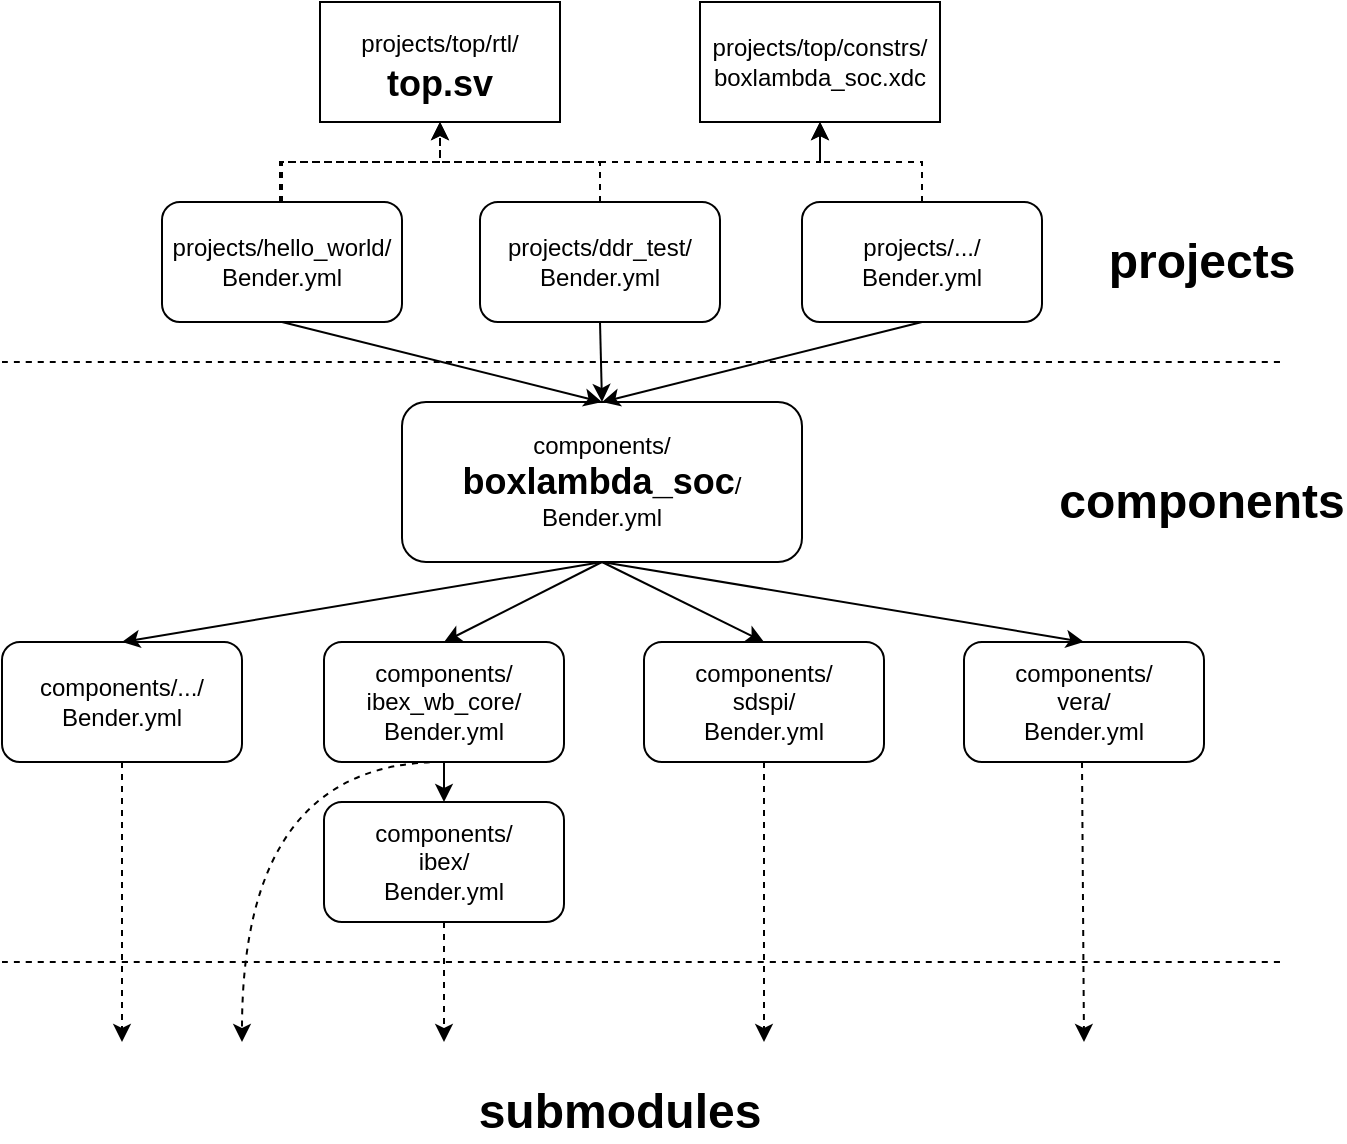 <mxfile version="19.0.3" type="device"><diagram id="vD6cmQ3MLj1Lhym_ptF8" name="Page-1"><mxGraphModel dx="1888" dy="1741" grid="1" gridSize="10" guides="1" tooltips="1" connect="1" arrows="1" fold="1" page="1" pageScale="1" pageWidth="850" pageHeight="1100" math="0" shadow="0"><root><mxCell id="0"/><mxCell id="1" parent="0"/><mxCell id="AYIg6Dj9uEM3NDUXBw64-1" value="components/&lt;br&gt;&lt;b&gt;&lt;font style=&quot;font-size: 18px;&quot;&gt;boxlambda_soc&lt;/font&gt;&lt;/b&gt;/&lt;br&gt;Bender.yml" style="rounded=1;whiteSpace=wrap;html=1;" parent="1" vertex="1"><mxGeometry x="160" y="120" width="200" height="80" as="geometry"/></mxCell><mxCell id="AYIg6Dj9uEM3NDUXBw64-2" value="projects/hello_world/&lt;br&gt;Bender.yml" style="rounded=1;whiteSpace=wrap;html=1;" parent="1" vertex="1"><mxGeometry x="40" y="20" width="120" height="60" as="geometry"/></mxCell><mxCell id="AYIg6Dj9uEM3NDUXBw64-3" value="" style="endArrow=classic;html=1;rounded=0;exitX=0.5;exitY=1;exitDx=0;exitDy=0;entryX=0.5;entryY=0;entryDx=0;entryDy=0;" parent="1" source="AYIg6Dj9uEM3NDUXBw64-2" target="AYIg6Dj9uEM3NDUXBw64-1" edge="1"><mxGeometry width="50" height="50" relative="1" as="geometry"><mxPoint x="279" y="330" as="sourcePoint"/><mxPoint x="329" y="280" as="targetPoint"/></mxGeometry></mxCell><mxCell id="AYIg6Dj9uEM3NDUXBw64-4" value="components/&lt;br&gt;ibex_wb_core/&lt;br&gt;Bender.yml" style="rounded=1;whiteSpace=wrap;html=1;" parent="1" vertex="1"><mxGeometry x="121" y="240" width="120" height="60" as="geometry"/></mxCell><mxCell id="AYIg6Dj9uEM3NDUXBw64-5" value="components/&lt;br&gt;sdspi/&lt;br&gt;Bender.yml" style="rounded=1;whiteSpace=wrap;html=1;" parent="1" vertex="1"><mxGeometry x="281" y="240" width="120" height="60" as="geometry"/></mxCell><mxCell id="AYIg6Dj9uEM3NDUXBw64-6" value="components/&lt;br&gt;vera/&lt;br&gt;Bender.yml" style="rounded=1;whiteSpace=wrap;html=1;" parent="1" vertex="1"><mxGeometry x="441" y="240" width="120" height="60" as="geometry"/></mxCell><mxCell id="AYIg6Dj9uEM3NDUXBw64-7" value="components/&lt;br&gt;ibex/&lt;br&gt;Bender.yml" style="rounded=1;whiteSpace=wrap;html=1;" parent="1" vertex="1"><mxGeometry x="121" y="320" width="120" height="60" as="geometry"/></mxCell><mxCell id="AYIg6Dj9uEM3NDUXBw64-9" value="" style="endArrow=classic;html=1;rounded=0;exitX=0.5;exitY=1;exitDx=0;exitDy=0;entryX=0.5;entryY=0;entryDx=0;entryDy=0;" parent="1" source="AYIg6Dj9uEM3NDUXBw64-1" target="AYIg6Dj9uEM3NDUXBw64-5" edge="1"><mxGeometry width="50" height="50" relative="1" as="geometry"><mxPoint x="430" y="230" as="sourcePoint"/><mxPoint x="480" y="180" as="targetPoint"/></mxGeometry></mxCell><mxCell id="AYIg6Dj9uEM3NDUXBw64-10" value="" style="endArrow=classic;html=1;rounded=0;exitX=0.5;exitY=1;exitDx=0;exitDy=0;entryX=0.5;entryY=0;entryDx=0;entryDy=0;" parent="1" source="AYIg6Dj9uEM3NDUXBw64-1" target="AYIg6Dj9uEM3NDUXBw64-6" edge="1"><mxGeometry width="50" height="50" relative="1" as="geometry"><mxPoint x="350" y="210" as="sourcePoint"/><mxPoint x="351" y="250" as="targetPoint"/></mxGeometry></mxCell><mxCell id="AYIg6Dj9uEM3NDUXBw64-11" value="" style="endArrow=classic;html=1;rounded=0;exitX=0.5;exitY=1;exitDx=0;exitDy=0;entryX=0.5;entryY=0;entryDx=0;entryDy=0;" parent="1" source="AYIg6Dj9uEM3NDUXBw64-1" target="AYIg6Dj9uEM3NDUXBw64-4" edge="1"><mxGeometry width="50" height="50" relative="1" as="geometry"><mxPoint x="350" y="210" as="sourcePoint"/><mxPoint x="511" y="250" as="targetPoint"/></mxGeometry></mxCell><mxCell id="AYIg6Dj9uEM3NDUXBw64-12" value="" style="endArrow=classic;html=1;rounded=0;exitX=0.5;exitY=1;exitDx=0;exitDy=0;" parent="1" source="AYIg6Dj9uEM3NDUXBw64-4" target="AYIg6Dj9uEM3NDUXBw64-7" edge="1"><mxGeometry width="50" height="50" relative="1" as="geometry"><mxPoint x="150" y="490" as="sourcePoint"/><mxPoint x="200" y="440" as="targetPoint"/></mxGeometry></mxCell><mxCell id="AYIg6Dj9uEM3NDUXBw64-14" value="" style="endArrow=classic;html=1;rounded=0;exitX=0.5;exitY=1;exitDx=0;exitDy=0;entryX=0.5;entryY=0;entryDx=0;entryDy=0;dashed=1;" parent="1" source="AYIg6Dj9uEM3NDUXBw64-5" edge="1"><mxGeometry width="50" height="50" relative="1" as="geometry"><mxPoint x="370" y="230" as="sourcePoint"/><mxPoint x="341" y="440" as="targetPoint"/></mxGeometry></mxCell><mxCell id="AYIg6Dj9uEM3NDUXBw64-22" value="" style="endArrow=classic;html=1;rounded=0;targetPerimeterSpacing=14;strokeWidth=1;entryX=0.5;entryY=0;entryDx=0;entryDy=0;dashed=1;" parent="1" edge="1"><mxGeometry width="50" height="50" relative="1" as="geometry"><mxPoint x="500" y="300" as="sourcePoint"/><mxPoint x="501" y="440" as="targetPoint"/></mxGeometry></mxCell><mxCell id="AYIg6Dj9uEM3NDUXBw64-24" value="" style="endArrow=classic;html=1;rounded=0;targetPerimeterSpacing=14;strokeWidth=1;entryX=0.5;entryY=0;entryDx=0;entryDy=0;dashed=1;exitX=0.5;exitY=1;exitDx=0;exitDy=0;" parent="1" source="AYIg6Dj9uEM3NDUXBw64-7" edge="1"><mxGeometry width="50" height="50" relative="1" as="geometry"><mxPoint x="351" y="390" as="sourcePoint"/><mxPoint x="181" y="440" as="targetPoint"/></mxGeometry></mxCell><mxCell id="AYIg6Dj9uEM3NDUXBw64-28" value="" style="endArrow=classic;html=1;rounded=0;targetPerimeterSpacing=14;strokeWidth=1;dashed=1;edgeStyle=orthogonalEdgeStyle;curved=1;" parent="1" edge="1"><mxGeometry width="50" height="50" relative="1" as="geometry"><mxPoint x="180" y="300" as="sourcePoint"/><mxPoint x="80" y="440" as="targetPoint"/><Array as="points"><mxPoint x="80" y="300"/></Array></mxGeometry></mxCell><mxCell id="imEgieJ_jZu0eXIz9Plr-1" value="" style="endArrow=none;dashed=1;html=1;rounded=0;targetPerimeterSpacing=14;strokeWidth=1;curved=1;" parent="1" edge="1"><mxGeometry width="50" height="50" relative="1" as="geometry"><mxPoint x="-40" y="100" as="sourcePoint"/><mxPoint x="600" y="100" as="targetPoint"/></mxGeometry></mxCell><mxCell id="imEgieJ_jZu0eXIz9Plr-2" value="" style="endArrow=none;dashed=1;html=1;rounded=0;targetPerimeterSpacing=14;strokeWidth=1;curved=1;" parent="1" edge="1"><mxGeometry width="50" height="50" relative="1" as="geometry"><mxPoint x="-40" y="400" as="sourcePoint"/><mxPoint x="600" y="400" as="targetPoint"/></mxGeometry></mxCell><mxCell id="imEgieJ_jZu0eXIz9Plr-3" value="projects" style="text;html=1;strokeColor=none;fillColor=none;align=center;verticalAlign=middle;whiteSpace=wrap;rounded=0;fontStyle=1;fontSize=24;" parent="1" vertex="1"><mxGeometry x="530" y="35" width="60" height="30" as="geometry"/></mxCell><mxCell id="imEgieJ_jZu0eXIz9Plr-4" value="components" style="text;html=1;strokeColor=none;fillColor=none;align=center;verticalAlign=middle;whiteSpace=wrap;rounded=0;fontStyle=1;fontSize=24;" parent="1" vertex="1"><mxGeometry x="530" y="155" width="60" height="30" as="geometry"/></mxCell><mxCell id="imEgieJ_jZu0eXIz9Plr-5" value="submodules" style="text;html=1;strokeColor=none;fillColor=none;align=center;verticalAlign=middle;whiteSpace=wrap;rounded=0;fontStyle=1;fontSize=24;" parent="1" vertex="1"><mxGeometry x="239" y="460" width="60" height="30" as="geometry"/></mxCell><mxCell id="7cDhj4UyhK-GTtnWPC7y-2" value="components/.../&lt;br&gt;Bender.yml" style="rounded=1;whiteSpace=wrap;html=1;" parent="1" vertex="1"><mxGeometry x="-40" y="240" width="120" height="60" as="geometry"/></mxCell><mxCell id="7cDhj4UyhK-GTtnWPC7y-3" value="" style="endArrow=classic;html=1;rounded=0;exitX=0.5;exitY=1;exitDx=0;exitDy=0;entryX=0.5;entryY=0;entryDx=0;entryDy=0;" parent="1" source="AYIg6Dj9uEM3NDUXBw64-1" target="7cDhj4UyhK-GTtnWPC7y-2" edge="1"><mxGeometry width="50" height="50" relative="1" as="geometry"><mxPoint x="350" y="210" as="sourcePoint"/><mxPoint x="191" y="250" as="targetPoint"/></mxGeometry></mxCell><mxCell id="7cDhj4UyhK-GTtnWPC7y-4" value="" style="endArrow=classic;html=1;rounded=0;exitX=0.5;exitY=1;exitDx=0;exitDy=0;dashed=1;entryX=0.5;entryY=0;entryDx=0;entryDy=0;" parent="1" source="7cDhj4UyhK-GTtnWPC7y-2" edge="1"><mxGeometry width="50" height="50" relative="1" as="geometry"><mxPoint x="220" y="340" as="sourcePoint"/><mxPoint x="20" y="440" as="targetPoint"/></mxGeometry></mxCell><mxCell id="7cDhj4UyhK-GTtnWPC7y-6" value="projects/ddr_test/&lt;br&gt;Bender.yml" style="rounded=1;whiteSpace=wrap;html=1;" parent="1" vertex="1"><mxGeometry x="199" y="20" width="120" height="60" as="geometry"/></mxCell><mxCell id="7cDhj4UyhK-GTtnWPC7y-7" value="" style="endArrow=classic;html=1;rounded=0;exitX=0.5;exitY=1;exitDx=0;exitDy=0;entryX=0.5;entryY=0;entryDx=0;entryDy=0;" parent="1" source="7cDhj4UyhK-GTtnWPC7y-6" target="AYIg6Dj9uEM3NDUXBw64-1" edge="1"><mxGeometry width="50" height="50" relative="1" as="geometry"><mxPoint x="110" y="110" as="sourcePoint"/><mxPoint x="209" y="153.585" as="targetPoint"/></mxGeometry></mxCell><mxCell id="7cDhj4UyhK-GTtnWPC7y-8" value="projects/.../&lt;br&gt;Bender.yml" style="rounded=1;whiteSpace=wrap;html=1;" parent="1" vertex="1"><mxGeometry x="360" y="20" width="120" height="60" as="geometry"/></mxCell><mxCell id="7cDhj4UyhK-GTtnWPC7y-9" value="" style="endArrow=classic;html=1;rounded=0;exitX=0.5;exitY=1;exitDx=0;exitDy=0;entryX=0.5;entryY=0;entryDx=0;entryDy=0;" parent="1" source="7cDhj4UyhK-GTtnWPC7y-8" target="AYIg6Dj9uEM3NDUXBw64-1" edge="1"><mxGeometry width="50" height="50" relative="1" as="geometry"><mxPoint x="269" y="110" as="sourcePoint"/><mxPoint x="269" y="150" as="targetPoint"/></mxGeometry></mxCell><mxCell id="7cDhj4UyhK-GTtnWPC7y-10" value="&lt;font style=&quot;font-size: 12px;&quot;&gt;projects/top/rtl/&lt;/font&gt;&lt;br&gt;&lt;b&gt;top.sv&lt;/b&gt;" style="rounded=0;whiteSpace=wrap;html=1;fontSize=18;" parent="1" vertex="1"><mxGeometry x="119" y="-80" width="120" height="60" as="geometry"/></mxCell><mxCell id="7cDhj4UyhK-GTtnWPC7y-11" value="" style="endArrow=classic;html=1;rounded=0;dashed=1;exitX=0.5;exitY=0;exitDx=0;exitDy=0;entryX=0.5;entryY=1;entryDx=0;entryDy=0;edgeStyle=orthogonalEdgeStyle;" parent="1" source="AYIg6Dj9uEM3NDUXBw64-2" target="7cDhj4UyhK-GTtnWPC7y-10" edge="1"><mxGeometry width="50" height="50" relative="1" as="geometry"><mxPoint x="99" y="10" as="sourcePoint"/><mxPoint x="149" y="-40" as="targetPoint"/></mxGeometry></mxCell><mxCell id="7cDhj4UyhK-GTtnWPC7y-14" value="projects/top/constrs/&lt;br&gt;boxlambda_soc.xdc" style="rounded=0;whiteSpace=wrap;html=1;" parent="1" vertex="1"><mxGeometry x="309" y="-80" width="120" height="60" as="geometry"/></mxCell><mxCell id="7cDhj4UyhK-GTtnWPC7y-17" value="" style="endArrow=classic;html=1;rounded=0;dashed=1;entryX=0.5;entryY=1;entryDx=0;entryDy=0;edgeStyle=orthogonalEdgeStyle;" parent="1" target="7cDhj4UyhK-GTtnWPC7y-14" edge="1"><mxGeometry width="50" height="50" relative="1" as="geometry"><mxPoint x="99" y="20" as="sourcePoint"/><mxPoint x="29" y="-70" as="targetPoint"/><Array as="points"><mxPoint x="99"/><mxPoint x="369"/></Array></mxGeometry></mxCell><mxCell id="7cDhj4UyhK-GTtnWPC7y-20" value="" style="endArrow=classic;html=1;rounded=0;dashed=1;exitX=0.5;exitY=0;exitDx=0;exitDy=0;entryX=0.5;entryY=1;entryDx=0;entryDy=0;edgeStyle=orthogonalEdgeStyle;" parent="1" source="7cDhj4UyhK-GTtnWPC7y-6" target="7cDhj4UyhK-GTtnWPC7y-10" edge="1"><mxGeometry width="50" height="50" relative="1" as="geometry"><mxPoint x="259" as="sourcePoint"/><mxPoint x="309" y="-50" as="targetPoint"/></mxGeometry></mxCell><mxCell id="7cDhj4UyhK-GTtnWPC7y-21" value="" style="endArrow=classic;html=1;rounded=0;dashed=1;exitX=0.5;exitY=0;exitDx=0;exitDy=0;entryX=0.5;entryY=1;entryDx=0;entryDy=0;edgeStyle=orthogonalEdgeStyle;" parent="1" source="7cDhj4UyhK-GTtnWPC7y-8" target="7cDhj4UyhK-GTtnWPC7y-14" edge="1"><mxGeometry width="50" height="50" relative="1" as="geometry"><mxPoint x="519" y="-20" as="sourcePoint"/><mxPoint x="569" y="-70" as="targetPoint"/></mxGeometry></mxCell></root></mxGraphModel></diagram></mxfile>